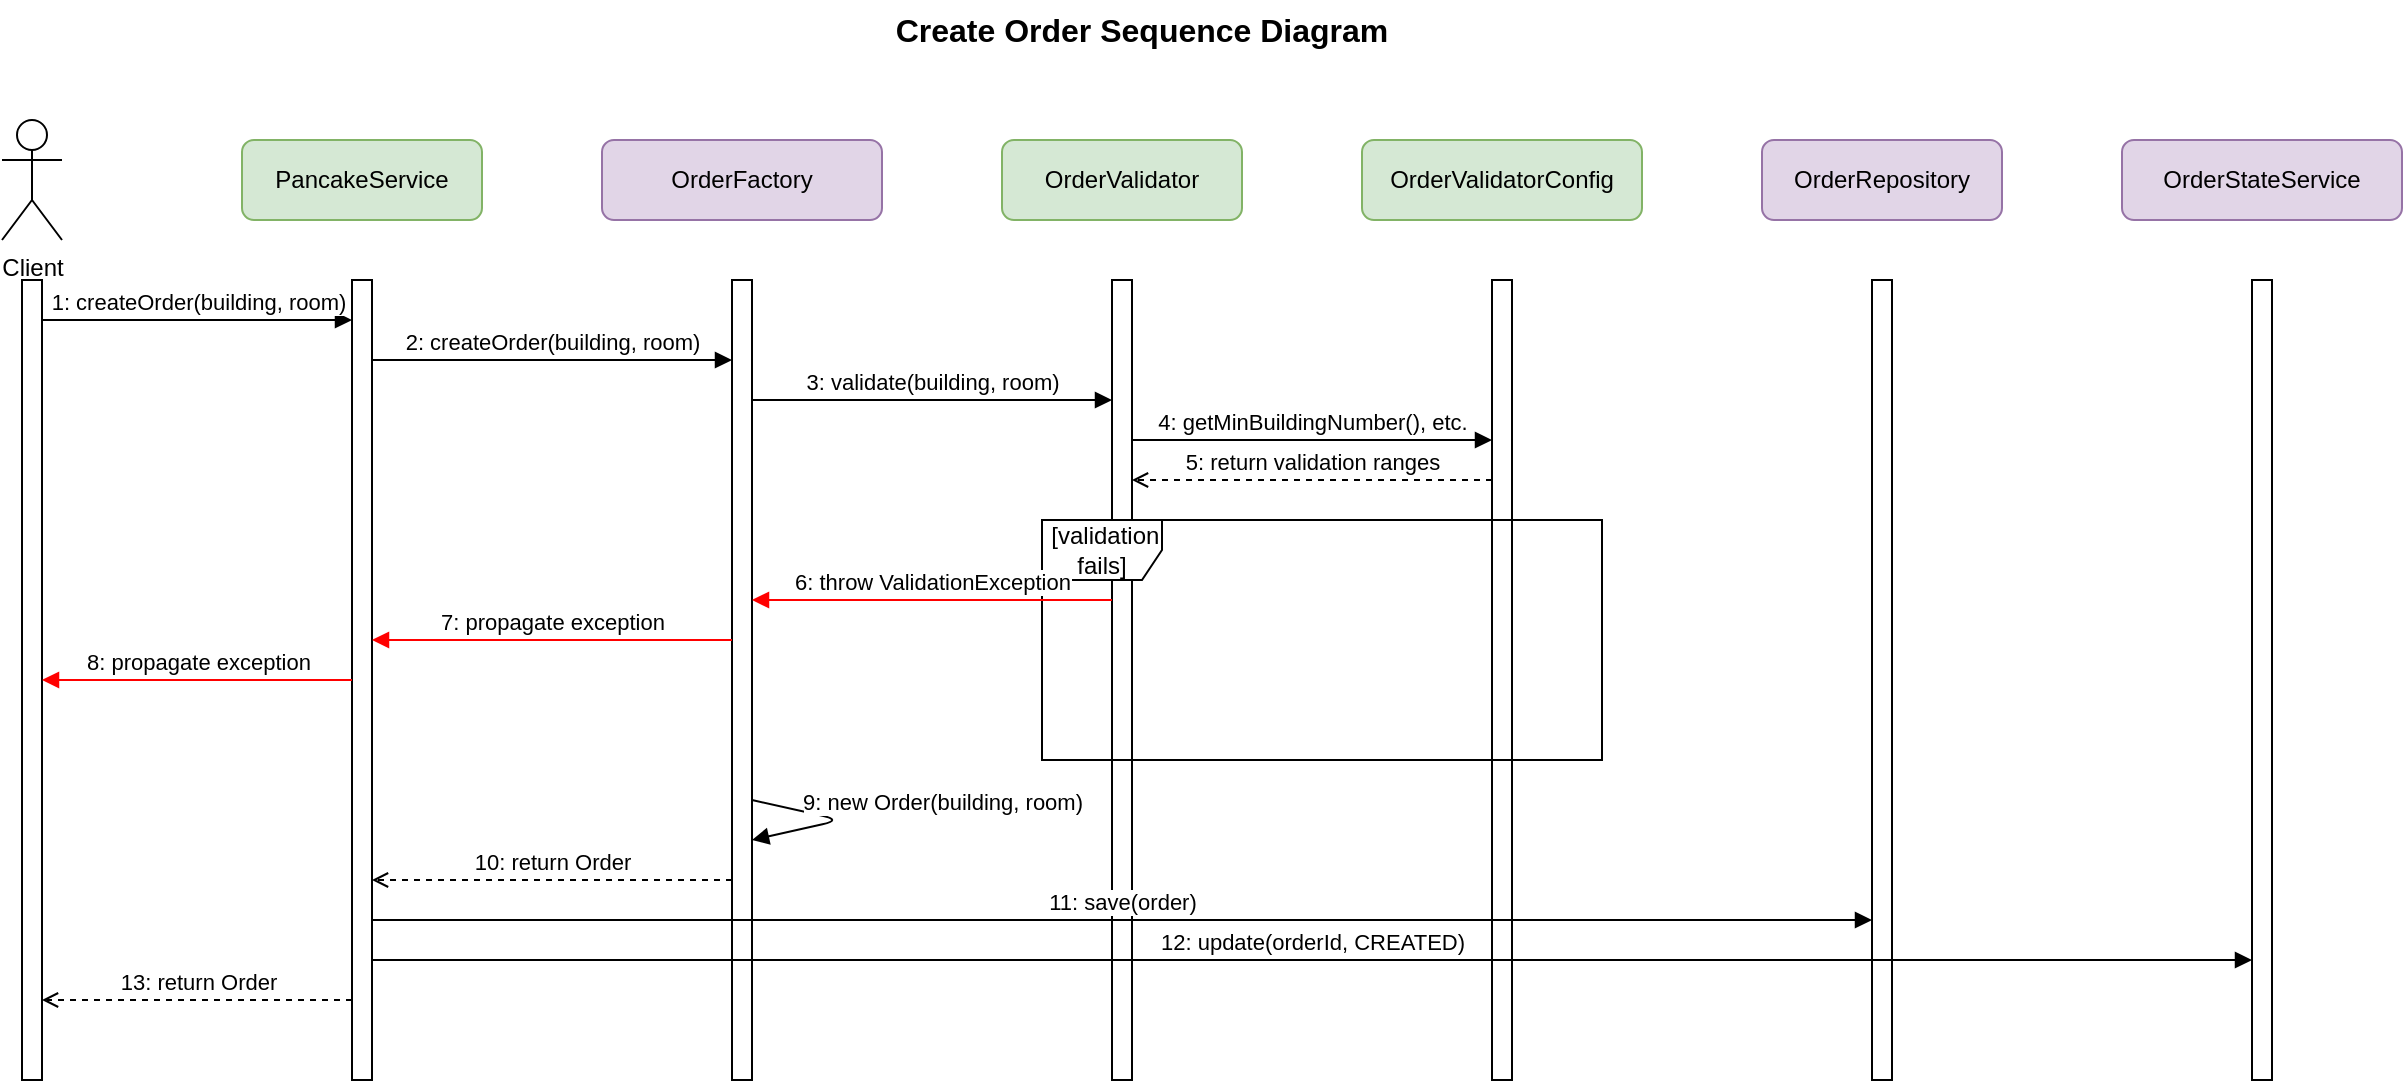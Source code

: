 <mxfile version="27.0.5" pages="5">
  <diagram name="create_order" id="W1Q4y8XJd1QiNLmvt7eU">
    <mxGraphModel dx="1245" dy="965" grid="1" gridSize="10" guides="1" tooltips="1" connect="1" arrows="1" fold="1" page="1" pageScale="1" pageWidth="850" pageHeight="1100" math="0" shadow="0">
      <root>
        <mxCell id="0" />
        <mxCell id="1" parent="0" />
        <mxCell id="0t_OwUgH3DUPoWp8YFiv-1" value="Create Order Sequence Diagram" style="text;html=1;strokeColor=none;fillColor=none;align=center;verticalAlign=middle;whiteSpace=wrap;rounded=0;fontSize=16;fontStyle=1;" vertex="1" parent="1">
          <mxGeometry x="540" y="110" width="300" height="30" as="geometry" />
        </mxCell>
        <mxCell id="0t_OwUgH3DUPoWp8YFiv-2" value="Client" style="shape=umlActor;verticalLabelPosition=bottom;verticalAlign=top;html=1;outlineConnect=0;" vertex="1" parent="1">
          <mxGeometry x="120" y="170" width="30" height="60" as="geometry" />
        </mxCell>
        <mxCell id="0t_OwUgH3DUPoWp8YFiv-3" value="PancakeService" style="rounded=1;whiteSpace=wrap;html=1;fillColor=#d5e8d4;strokeColor=#82b366;" vertex="1" parent="1">
          <mxGeometry x="240" y="180" width="120" height="40" as="geometry" />
        </mxCell>
        <mxCell id="0t_OwUgH3DUPoWp8YFiv-4" value="OrderFactory" style="rounded=1;whiteSpace=wrap;html=1;fillColor=#e1d5e7;strokeColor=#9673a6;" vertex="1" parent="1">
          <mxGeometry x="420" y="180" width="140" height="40" as="geometry" />
        </mxCell>
        <mxCell id="0t_OwUgH3DUPoWp8YFiv-5" value="OrderValidator" style="rounded=1;whiteSpace=wrap;html=1;fillColor=#d5e8d4;strokeColor=#82b366;" vertex="1" parent="1">
          <mxGeometry x="620" y="180" width="120" height="40" as="geometry" />
        </mxCell>
        <mxCell id="0t_OwUgH3DUPoWp8YFiv-6" value="OrderValidatorConfig" style="rounded=1;whiteSpace=wrap;html=1;fillColor=#d5e8d4;strokeColor=#82b366;" vertex="1" parent="1">
          <mxGeometry x="800" y="180" width="140" height="40" as="geometry" />
        </mxCell>
        <mxCell id="0t_OwUgH3DUPoWp8YFiv-7" value="OrderRepository" style="rounded=1;whiteSpace=wrap;html=1;fillColor=#e1d5e7;strokeColor=#9673a6;" vertex="1" parent="1">
          <mxGeometry x="1000" y="180" width="120" height="40" as="geometry" />
        </mxCell>
        <mxCell id="0t_OwUgH3DUPoWp8YFiv-8" value="OrderStateService" style="rounded=1;whiteSpace=wrap;html=1;fillColor=#e1d5e7;strokeColor=#9673a6;" vertex="1" parent="1">
          <mxGeometry x="1180" y="180" width="140" height="40" as="geometry" />
        </mxCell>
        <mxCell id="0t_OwUgH3DUPoWp8YFiv-9" value="" style="html=1;points=[];perimeter=orthogonalPerimeter;outlineConnect=0;targetShapes=umlLifeline;portConstraint=eastwest;" vertex="1" parent="1">
          <mxGeometry x="130" y="250" width="10" height="400" as="geometry" />
        </mxCell>
        <mxCell id="0t_OwUgH3DUPoWp8YFiv-10" value="" style="html=1;points=[];perimeter=orthogonalPerimeter;outlineConnect=0;targetShapes=umlLifeline;portConstraint=eastwest;" vertex="1" parent="1">
          <mxGeometry x="295" y="250" width="10" height="400" as="geometry" />
        </mxCell>
        <mxCell id="0t_OwUgH3DUPoWp8YFiv-11" value="" style="html=1;points=[];perimeter=orthogonalPerimeter;outlineConnect=0;targetShapes=umlLifeline;portConstraint=eastwest;" vertex="1" parent="1">
          <mxGeometry x="485" y="250" width="10" height="400" as="geometry" />
        </mxCell>
        <mxCell id="0t_OwUgH3DUPoWp8YFiv-12" value="" style="html=1;points=[];perimeter=orthogonalPerimeter;outlineConnect=0;targetShapes=umlLifeline;portConstraint=eastwest;" vertex="1" parent="1">
          <mxGeometry x="675" y="250" width="10" height="400" as="geometry" />
        </mxCell>
        <mxCell id="0t_OwUgH3DUPoWp8YFiv-13" value="" style="html=1;points=[];perimeter=orthogonalPerimeter;outlineConnect=0;targetShapes=umlLifeline;portConstraint=eastwest;" vertex="1" parent="1">
          <mxGeometry x="865" y="250" width="10" height="400" as="geometry" />
        </mxCell>
        <mxCell id="0t_OwUgH3DUPoWp8YFiv-14" value="" style="html=1;points=[];perimeter=orthogonalPerimeter;outlineConnect=0;targetShapes=umlLifeline;portConstraint=eastwest;" vertex="1" parent="1">
          <mxGeometry x="1055" y="250" width="10" height="400" as="geometry" />
        </mxCell>
        <mxCell id="0t_OwUgH3DUPoWp8YFiv-15" value="" style="html=1;points=[];perimeter=orthogonalPerimeter;outlineConnect=0;targetShapes=umlLifeline;portConstraint=eastwest;" vertex="1" parent="1">
          <mxGeometry x="1245" y="250" width="10" height="400" as="geometry" />
        </mxCell>
        <mxCell id="0t_OwUgH3DUPoWp8YFiv-16" value="1: createOrder(building, room)" style="html=1;verticalAlign=bottom;endArrow=block;curved=0;rounded=0;" edge="1" parent="1">
          <mxGeometry relative="1" as="geometry">
            <mxPoint x="140" y="270" as="sourcePoint" />
            <mxPoint x="295" y="270" as="targetPoint" />
          </mxGeometry>
        </mxCell>
        <mxCell id="0t_OwUgH3DUPoWp8YFiv-17" value="2: createOrder(building, room)" style="html=1;verticalAlign=bottom;endArrow=block;curved=0;rounded=0;" edge="1" parent="1">
          <mxGeometry relative="1" as="geometry">
            <mxPoint x="305" y="290" as="sourcePoint" />
            <mxPoint x="485" y="290" as="targetPoint" />
          </mxGeometry>
        </mxCell>
        <mxCell id="0t_OwUgH3DUPoWp8YFiv-18" value="3: validate(building, room)" style="html=1;verticalAlign=bottom;endArrow=block;curved=0;rounded=0;" edge="1" parent="1">
          <mxGeometry relative="1" as="geometry">
            <mxPoint x="495" y="310" as="sourcePoint" />
            <mxPoint x="675" y="310" as="targetPoint" />
          </mxGeometry>
        </mxCell>
        <mxCell id="0t_OwUgH3DUPoWp8YFiv-19" value="4: getMinBuildingNumber(), etc." style="html=1;verticalAlign=bottom;endArrow=block;curved=0;rounded=0;" edge="1" parent="1">
          <mxGeometry relative="1" as="geometry">
            <mxPoint x="685" y="330" as="sourcePoint" />
            <mxPoint x="865" y="330" as="targetPoint" />
          </mxGeometry>
        </mxCell>
        <mxCell id="0t_OwUgH3DUPoWp8YFiv-20" value="5: return validation ranges" style="html=1;verticalAlign=bottom;endArrow=open;dashed=1;endFill=0;curved=0;rounded=0;" edge="1" parent="1">
          <mxGeometry relative="1" as="geometry">
            <mxPoint x="865" y="350" as="sourcePoint" />
            <mxPoint x="685" y="350" as="targetPoint" />
          </mxGeometry>
        </mxCell>
        <mxCell id="0t_OwUgH3DUPoWp8YFiv-21" value="&amp;nbsp;[validation fails]" style="shape=umlFrame;whiteSpace=wrap;html=1;pointerEvents=0;" vertex="1" parent="1">
          <mxGeometry x="640" y="370" width="280" height="120" as="geometry" />
        </mxCell>
        <mxCell id="0t_OwUgH3DUPoWp8YFiv-22" value="6: throw ValidationException" style="html=1;verticalAlign=bottom;endArrow=block;curved=0;rounded=0;strokeColor=#ff0000;" edge="1" parent="1">
          <mxGeometry relative="1" as="geometry">
            <mxPoint x="675" y="410" as="sourcePoint" />
            <mxPoint x="495" y="410" as="targetPoint" />
          </mxGeometry>
        </mxCell>
        <mxCell id="0t_OwUgH3DUPoWp8YFiv-23" value="7: propagate exception" style="html=1;verticalAlign=bottom;endArrow=block;curved=0;rounded=0;strokeColor=#ff0000;" edge="1" parent="1">
          <mxGeometry relative="1" as="geometry">
            <mxPoint x="485" y="430" as="sourcePoint" />
            <mxPoint x="305" y="430" as="targetPoint" />
          </mxGeometry>
        </mxCell>
        <mxCell id="0t_OwUgH3DUPoWp8YFiv-24" value="8: propagate exception" style="html=1;verticalAlign=bottom;endArrow=block;curved=0;rounded=0;strokeColor=#ff0000;" edge="1" parent="1">
          <mxGeometry relative="1" as="geometry">
            <mxPoint x="295" y="450" as="sourcePoint" />
            <mxPoint x="140" y="450" as="targetPoint" />
          </mxGeometry>
        </mxCell>
        <mxCell id="0t_OwUgH3DUPoWp8YFiv-25" value="9: new Order(building, room)" style="html=1;verticalAlign=bottom;endArrow=block;curved=0;rounded=1;" edge="1" parent="1">
          <mxGeometry y="50" relative="1" as="geometry">
            <mxPoint x="495" y="510" as="sourcePoint" />
            <mxPoint x="495" y="530" as="targetPoint" />
            <Array as="points">
              <mxPoint x="540" y="520" />
            </Array>
            <mxPoint x="39" y="-49" as="offset" />
          </mxGeometry>
        </mxCell>
        <mxCell id="0t_OwUgH3DUPoWp8YFiv-26" value="10: return Order" style="html=1;verticalAlign=bottom;endArrow=open;dashed=1;endFill=0;curved=0;rounded=0;" edge="1" parent="1">
          <mxGeometry relative="1" as="geometry">
            <mxPoint x="485" y="550" as="sourcePoint" />
            <mxPoint x="305" y="550" as="targetPoint" />
          </mxGeometry>
        </mxCell>
        <mxCell id="0t_OwUgH3DUPoWp8YFiv-27" value="11: save(order)" style="html=1;verticalAlign=bottom;endArrow=block;curved=0;rounded=0;" edge="1" parent="1">
          <mxGeometry relative="1" as="geometry">
            <mxPoint x="305" y="570" as="sourcePoint" />
            <mxPoint x="1055" y="570" as="targetPoint" />
          </mxGeometry>
        </mxCell>
        <mxCell id="0t_OwUgH3DUPoWp8YFiv-28" value="12: update(orderId, CREATED)" style="html=1;verticalAlign=bottom;endArrow=block;curved=0;rounded=0;" edge="1" parent="1">
          <mxGeometry relative="1" as="geometry">
            <mxPoint x="305" y="590" as="sourcePoint" />
            <mxPoint x="1245" y="590" as="targetPoint" />
          </mxGeometry>
        </mxCell>
        <mxCell id="0t_OwUgH3DUPoWp8YFiv-29" value="13: return Order" style="html=1;verticalAlign=bottom;endArrow=open;dashed=1;endFill=0;curved=0;rounded=0;" edge="1" parent="1">
          <mxGeometry relative="1" as="geometry">
            <mxPoint x="295" y="610" as="sourcePoint" />
            <mxPoint x="140" y="610" as="targetPoint" />
          </mxGeometry>
        </mxCell>
      </root>
    </mxGraphModel>
  </diagram>
  <diagram id="Ghtet4dUWatV7q7vfm-m" name="add_pancake">
    <mxGraphModel dx="1183" dy="917" grid="1" gridSize="10" guides="1" tooltips="1" connect="1" arrows="1" fold="1" page="1" pageScale="1" pageWidth="850" pageHeight="1100" math="0" shadow="0">
      <root>
        <mxCell id="0" />
        <mxCell id="1" parent="0" />
        <mxCell id="GAjc7woLIi46JyafgGZd-1" value="Add Pancake to Order Sequence Diagram" style="text;html=1;strokeColor=none;fillColor=none;align=center;verticalAlign=middle;whiteSpace=wrap;rounded=0;fontSize=16;fontStyle=1;" vertex="1" parent="1">
          <mxGeometry x="500" y="40" width="350" height="30" as="geometry" />
        </mxCell>
        <mxCell id="GAjc7woLIi46JyafgGZd-2" value="Client" style="shape=umlActor;verticalLabelPosition=bottom;verticalAlign=top;html=1;outlineConnect=0;" vertex="1" parent="1">
          <mxGeometry x="50" y="100" width="30" height="60" as="geometry" />
        </mxCell>
        <mxCell id="GAjc7woLIi46JyafgGZd-3" value="PancakeService" style="rounded=1;whiteSpace=wrap;html=1;fillColor=#d5e8d4;strokeColor=#82b366;" vertex="1" parent="1">
          <mxGeometry x="150" y="110" width="120" height="40" as="geometry" />
        </mxCell>
        <mxCell id="GAjc7woLIi46JyafgGZd-4" value="OrderRepository" style="rounded=1;whiteSpace=wrap;html=1;fillColor=#e1d5e7;strokeColor=#9673a6;" vertex="1" parent="1">
          <mxGeometry x="330" y="110" width="120" height="40" as="geometry" />
        </mxCell>
        <mxCell id="GAjc7woLIi46JyafgGZd-5" value="PancakeFactory" style="rounded=1;whiteSpace=wrap;html=1;fillColor=#e1d5e7;strokeColor=#9673a6;" vertex="1" parent="1">
          <mxGeometry x="510" y="110" width="120" height="40" as="geometry" />
        </mxCell>
        <mxCell id="GAjc7woLIi46JyafgGZd-6" value="Pancake" style="rounded=1;whiteSpace=wrap;html=1;fillColor=#d5e8d4;strokeColor=#82b366;" vertex="1" parent="1">
          <mxGeometry x="690" y="110" width="80" height="40" as="geometry" />
        </mxCell>
        <mxCell id="GAjc7woLIi46JyafgGZd-7" value="PancakeRepository" style="rounded=1;whiteSpace=wrap;html=1;fillColor=#e1d5e7;strokeColor=#9673a6;" vertex="1" parent="1">
          <mxGeometry x="830" y="110" width="140" height="40" as="geometry" />
        </mxCell>
        <mxCell id="GAjc7woLIi46JyafgGZd-8" value="OrderLogger" style="rounded=1;whiteSpace=wrap;html=1;fillColor=#e1d5e7;strokeColor=#9673a6;" vertex="1" parent="1">
          <mxGeometry x="1030" y="110" width="120" height="40" as="geometry" />
        </mxCell>
        <mxCell id="GAjc7woLIi46JyafgGZd-9" value="" style="html=1;points=[];perimeter=orthogonalPerimeter;outlineConnect=0;targetShapes=umlLifeline;portConstraint=eastwest;" vertex="1" parent="1">
          <mxGeometry x="60" y="180" width="10" height="500" as="geometry" />
        </mxCell>
        <mxCell id="GAjc7woLIi46JyafgGZd-10" value="" style="html=1;points=[];perimeter=orthogonalPerimeter;outlineConnect=0;targetShapes=umlLifeline;portConstraint=eastwest;" vertex="1" parent="1">
          <mxGeometry x="205" y="180" width="10" height="500" as="geometry" />
        </mxCell>
        <mxCell id="GAjc7woLIi46JyafgGZd-11" value="" style="html=1;points=[];perimeter=orthogonalPerimeter;outlineConnect=0;targetShapes=umlLifeline;portConstraint=eastwest;" vertex="1" parent="1">
          <mxGeometry x="385" y="180" width="10" height="500" as="geometry" />
        </mxCell>
        <mxCell id="GAjc7woLIi46JyafgGZd-12" value="" style="html=1;points=[];perimeter=orthogonalPerimeter;outlineConnect=0;targetShapes=umlLifeline;portConstraint=eastwest;" vertex="1" parent="1">
          <mxGeometry x="565" y="180" width="10" height="500" as="geometry" />
        </mxCell>
        <mxCell id="GAjc7woLIi46JyafgGZd-13" value="" style="html=1;points=[];perimeter=orthogonalPerimeter;outlineConnect=0;targetShapes=umlLifeline;portConstraint=eastwest;" vertex="1" parent="1">
          <mxGeometry x="725" y="180" width="10" height="500" as="geometry" />
        </mxCell>
        <mxCell id="GAjc7woLIi46JyafgGZd-14" value="" style="html=1;points=[];perimeter=orthogonalPerimeter;outlineConnect=0;targetShapes=umlLifeline;portConstraint=eastwest;" vertex="1" parent="1">
          <mxGeometry x="895" y="180" width="10" height="500" as="geometry" />
        </mxCell>
        <mxCell id="GAjc7woLIi46JyafgGZd-15" value="" style="html=1;points=[];perimeter=orthogonalPerimeter;outlineConnect=0;targetShapes=umlLifeline;portConstraint=eastwest;" vertex="1" parent="1">
          <mxGeometry x="1085" y="180" width="10" height="500" as="geometry" />
        </mxCell>
        <mxCell id="GAjc7woLIi46JyafgGZd-16" value="1: addPancake(orderId, pancakeRecipe, count)" style="html=1;verticalAlign=bottom;endArrow=block;curved=0;rounded=0;" edge="1" parent="1">
          <mxGeometry relative="1" as="geometry">
            <mxPoint x="70" y="200" as="sourcePoint" />
            <mxPoint x="205" y="200" as="targetPoint" />
          </mxGeometry>
        </mxCell>
        <mxCell id="GAjc7woLIi46JyafgGZd-17" value="2: getOrderLock(orderId)" style="html=1;verticalAlign=bottom;endArrow=block;curved=0;rounded=1;" edge="1" parent="1">
          <mxGeometry relative="1" as="geometry">
            <mxPoint x="215" y="220" as="sourcePoint" />
            <mxPoint x="215" y="240" as="targetPoint" />
            <Array as="points">
              <mxPoint x="260" y="230" />
            </Array>
          </mxGeometry>
        </mxCell>
        <mxCell id="GAjc7woLIi46JyafgGZd-18" value="3: lock.lock()" style="html=1;verticalAlign=bottom;endArrow=block;curved=0;rounded=1;" edge="1" parent="1">
          <mxGeometry relative="1" as="geometry">
            <mxPoint x="215" y="260" as="sourcePoint" />
            <mxPoint x="215" y="280" as="targetPoint" />
            <Array as="points">
              <mxPoint x="260" y="270" />
            </Array>
          </mxGeometry>
        </mxCell>
        <mxCell id="GAjc7woLIi46JyafgGZd-19" value="loop [for each count]" style="shape=umlFrame;whiteSpace=wrap;html=1;pointerEvents=0;" vertex="1" parent="1">
          <mxGeometry x="180" y="300" width="980" height="320" as="geometry" />
        </mxCell>
        <mxCell id="GAjc7woLIi46JyafgGZd-20" value="4: findById(orderId)" style="html=1;verticalAlign=bottom;endArrow=block;curved=0;rounded=0;" edge="1" parent="1">
          <mxGeometry relative="1" as="geometry">
            <mxPoint x="215" y="340" as="sourcePoint" />
            <mxPoint x="385" y="340" as="targetPoint" />
          </mxGeometry>
        </mxCell>
        <mxCell id="GAjc7woLIi46JyafgGZd-21" value="5: return Optional[Order]" style="html=1;verticalAlign=bottom;endArrow=open;dashed=1;endFill=0;curved=0;rounded=0;" edge="1" parent="1">
          <mxGeometry relative="1" as="geometry">
            <mxPoint x="385" y="360" as="sourcePoint" />
            <mxPoint x="215" y="360" as="targetPoint" />
          </mxGeometry>
        </mxCell>
        <mxCell id="GAjc7woLIi46JyafgGZd-22" value="[order not found]" style="shape=umlFrame;whiteSpace=wrap;html=1;pointerEvents=0;" vertex="1" parent="1">
          <mxGeometry x="200" y="380" width="400" height="80" as="geometry" />
        </mxCell>
        <mxCell id="GAjc7woLIi46JyafgGZd-23" value="6: throw OrderNotFoundException" style="html=1;verticalAlign=bottom;endArrow=block;curved=0;rounded=0;strokeColor=#ff0000;" edge="1" parent="1">
          <mxGeometry relative="1" as="geometry">
            <mxPoint x="215" y="420" as="sourcePoint" />
            <mxPoint x="70" y="420" as="targetPoint" />
          </mxGeometry>
        </mxCell>
        <mxCell id="GAjc7woLIi46JyafgGZd-24" value="7: createRecipe(ingredients)" style="html=1;verticalAlign=bottom;endArrow=block;curved=0;rounded=0;" edge="1" parent="1">
          <mxGeometry relative="1" as="geometry">
            <mxPoint x="215" y="480" as="sourcePoint" />
            <mxPoint x="565" y="480" as="targetPoint" />
          </mxGeometry>
        </mxCell>
        <mxCell id="GAjc7woLIi46JyafgGZd-25" value="8: new Pancake.Builder().withIngredients().build()" style="html=1;verticalAlign=bottom;endArrow=block;curved=0;rounded=0;" edge="1" parent="1">
          <mxGeometry relative="1" as="geometry">
            <mxPoint x="575" y="500" as="sourcePoint" />
            <mxPoint x="725" y="500" as="targetPoint" />
          </mxGeometry>
        </mxCell>
        <mxCell id="GAjc7woLIi46JyafgGZd-26" value="9: return Pancake" style="html=1;verticalAlign=bottom;endArrow=open;dashed=1;endFill=0;curved=0;rounded=0;" edge="1" parent="1">
          <mxGeometry relative="1" as="geometry">
            <mxPoint x="725" y="520" as="sourcePoint" />
            <mxPoint x="575" y="520" as="targetPoint" />
          </mxGeometry>
        </mxCell>
        <mxCell id="GAjc7woLIi46JyafgGZd-27" value="10: return PancakeRecipe" style="html=1;verticalAlign=bottom;endArrow=open;dashed=1;endFill=0;curved=0;rounded=0;" edge="1" parent="1">
          <mxGeometry relative="1" as="geometry">
            <mxPoint x="565" y="540" as="sourcePoint" />
            <mxPoint x="215" y="540" as="targetPoint" />
          </mxGeometry>
        </mxCell>
        <mxCell id="GAjc7woLIi46JyafgGZd-28" value="11: addPancake(orderId, pancakeRecipe)" style="html=1;verticalAlign=bottom;endArrow=block;curved=0;rounded=0;" edge="1" parent="1">
          <mxGeometry relative="1" as="geometry">
            <mxPoint x="215" y="560" as="sourcePoint" />
            <mxPoint x="895" y="560" as="targetPoint" />
          </mxGeometry>
        </mxCell>
        <mxCell id="GAjc7woLIi46JyafgGZd-29" value="12: return pancakeCount" style="html=1;verticalAlign=bottom;endArrow=open;dashed=1;endFill=0;curved=0;rounded=0;" edge="1" parent="1">
          <mxGeometry relative="1" as="geometry">
            <mxPoint x="895" y="580" as="sourcePoint" />
            <mxPoint x="215" y="580" as="targetPoint" />
          </mxGeometry>
        </mxCell>
        <mxCell id="GAjc7woLIi46JyafgGZd-30" value="13: logAddPancake(order, description, pancakeCount)" style="html=1;verticalAlign=bottom;endArrow=block;curved=0;rounded=0;" edge="1" parent="1">
          <mxGeometry relative="1" as="geometry">
            <mxPoint x="215" y="600" as="sourcePoint" />
            <mxPoint x="1085" y="600" as="targetPoint" />
          </mxGeometry>
        </mxCell>
        <mxCell id="GAjc7woLIi46JyafgGZd-31" value="14: lock.unlock()" style="html=1;verticalAlign=bottom;endArrow=block;curved=0;rounded=1;" edge="1" parent="1">
          <mxGeometry relative="1" as="geometry">
            <mxPoint x="215" y="640" as="sourcePoint" />
            <mxPoint x="215" y="660" as="targetPoint" />
            <Array as="points">
              <mxPoint x="260" y="650" />
            </Array>
          </mxGeometry>
        </mxCell>
      </root>
    </mxGraphModel>
  </diagram>
  <diagram id="djw72c1OOV429xzi0eU4" name="complete_deliver">
    <mxGraphModel dx="1183" dy="917" grid="1" gridSize="10" guides="1" tooltips="1" connect="1" arrows="1" fold="1" page="1" pageScale="1" pageWidth="850" pageHeight="1100" math="0" shadow="0">
      <root>
        <mxCell id="0" />
        <mxCell id="1" parent="0" />
        <mxCell id="KuCtLQeHCjxOza_GCnaF-1" value="Complete and Deliver Order Sequence Diagram" style="text;html=1;strokeColor=none;fillColor=none;align=center;verticalAlign=middle;whiteSpace=wrap;rounded=0;fontSize=16;fontStyle=1;" vertex="1" parent="1">
          <mxGeometry x="450" y="40" width="400" height="30" as="geometry" />
        </mxCell>
        <mxCell id="KuCtLQeHCjxOza_GCnaF-2" value="Client" style="shape=umlActor;verticalLabelPosition=bottom;verticalAlign=top;html=1;outlineConnect=0;" vertex="1" parent="1">
          <mxGeometry x="50" y="100" width="30" height="60" as="geometry" />
        </mxCell>
        <mxCell id="KuCtLQeHCjxOza_GCnaF-3" value="PancakeService" style="rounded=1;whiteSpace=wrap;html=1;fillColor=#d5e8d4;strokeColor=#82b366;" vertex="1" parent="1">
          <mxGeometry x="150" y="110" width="120" height="40" as="geometry" />
        </mxCell>
        <mxCell id="KuCtLQeHCjxOza_GCnaF-4" value="OrderStateService" style="rounded=1;whiteSpace=wrap;html=1;fillColor=#e1d5e7;strokeColor=#9673a6;" vertex="1" parent="1">
          <mxGeometry x="330" y="110" width="140" height="40" as="geometry" />
        </mxCell>
        <mxCell id="KuCtLQeHCjxOza_GCnaF-5" value="OrderRepository" style="rounded=1;whiteSpace=wrap;html=1;fillColor=#e1d5e7;strokeColor=#9673a6;" vertex="1" parent="1">
          <mxGeometry x="530" y="110" width="120" height="40" as="geometry" />
        </mxCell>
        <mxCell id="KuCtLQeHCjxOza_GCnaF-6" value="PancakeRepository" style="rounded=1;whiteSpace=wrap;html=1;fillColor=#e1d5e7;strokeColor=#9673a6;" vertex="1" parent="1">
          <mxGeometry x="710" y="110" width="140" height="40" as="geometry" />
        </mxCell>
        <mxCell id="KuCtLQeHCjxOza_GCnaF-7" value="OrderLogger" style="rounded=1;whiteSpace=wrap;html=1;fillColor=#e1d5e7;strokeColor=#9673a6;" vertex="1" parent="1">
          <mxGeometry x="910" y="110" width="120" height="40" as="geometry" />
        </mxCell>
        <mxCell id="KuCtLQeHCjxOza_GCnaF-8" value="" style="html=1;points=[];perimeter=orthogonalPerimeter;outlineConnect=0;targetShapes=umlLifeline;portConstraint=eastwest;" vertex="1" parent="1">
          <mxGeometry x="60" y="180" width="10" height="700" as="geometry" />
        </mxCell>
        <mxCell id="KuCtLQeHCjxOza_GCnaF-9" value="" style="html=1;points=[];perimeter=orthogonalPerimeter;outlineConnect=0;targetShapes=umlLifeline;portConstraint=eastwest;" vertex="1" parent="1">
          <mxGeometry x="205" y="180" width="10" height="700" as="geometry" />
        </mxCell>
        <mxCell id="KuCtLQeHCjxOza_GCnaF-10" value="" style="html=1;points=[];perimeter=orthogonalPerimeter;outlineConnect=0;targetShapes=umlLifeline;portConstraint=eastwest;" vertex="1" parent="1">
          <mxGeometry x="395" y="180" width="10" height="700" as="geometry" />
        </mxCell>
        <mxCell id="KuCtLQeHCjxOza_GCnaF-11" value="" style="html=1;points=[];perimeter=orthogonalPerimeter;outlineConnect=0;targetShapes=umlLifeline;portConstraint=eastwest;" vertex="1" parent="1">
          <mxGeometry x="585" y="180" width="10" height="700" as="geometry" />
        </mxCell>
        <mxCell id="KuCtLQeHCjxOza_GCnaF-12" value="" style="html=1;points=[];perimeter=orthogonalPerimeter;outlineConnect=0;targetShapes=umlLifeline;portConstraint=eastwest;" vertex="1" parent="1">
          <mxGeometry x="775" y="180" width="10" height="700" as="geometry" />
        </mxCell>
        <mxCell id="KuCtLQeHCjxOza_GCnaF-13" value="" style="html=1;points=[];perimeter=orthogonalPerimeter;outlineConnect=0;targetShapes=umlLifeline;portConstraint=eastwest;" vertex="1" parent="1">
          <mxGeometry x="965" y="180" width="10" height="700" as="geometry" />
        </mxCell>
        <mxCell id="KuCtLQeHCjxOza_GCnaF-14" value="1: completeOrder(orderId)" style="html=1;verticalAlign=bottom;endArrow=block;curved=0;rounded=0;" edge="1" parent="1">
          <mxGeometry relative="1" as="geometry">
            <mxPoint x="70" y="200" as="sourcePoint" />
            <mxPoint x="205" y="200" as="targetPoint" />
          </mxGeometry>
        </mxCell>
        <mxCell id="KuCtLQeHCjxOza_GCnaF-15" value="2: update(orderId, COMPLETED)" style="html=1;verticalAlign=bottom;endArrow=block;curved=0;rounded=0;" edge="1" parent="1">
          <mxGeometry relative="1" as="geometry">
            <mxPoint x="215" y="220" as="sourcePoint" />
            <mxPoint x="395" y="220" as="targetPoint" />
          </mxGeometry>
        </mxCell>
        <mxCell id="KuCtLQeHCjxOza_GCnaF-16" value="3: prepareOrder(orderId)" style="html=1;verticalAlign=bottom;endArrow=block;curved=0;rounded=0;" edge="1" parent="1">
          <mxGeometry relative="1" as="geometry">
            <mxPoint x="70" y="260" as="sourcePoint" />
            <mxPoint x="205" y="260" as="targetPoint" />
          </mxGeometry>
        </mxCell>
        <mxCell id="KuCtLQeHCjxOza_GCnaF-17" value="4: update(orderId, PREPARED)" style="html=1;verticalAlign=bottom;endArrow=block;curved=0;rounded=0;" edge="1" parent="1">
          <mxGeometry relative="1" as="geometry">
            <mxPoint x="215" y="280" as="sourcePoint" />
            <mxPoint x="395" y="280" as="targetPoint" />
          </mxGeometry>
        </mxCell>
        <mxCell id="KuCtLQeHCjxOza_GCnaF-18" value="Deliver Order Process" style="shape=note;whiteSpace=wrap;html=1;backgroundOutline=1;darkOpacity=0.05;fillColor=#dae8fc;strokeColor=#6c8ebf;" vertex="1" parent="1">
          <mxGeometry x="70" y="320" width="120" height="40" as="geometry" />
        </mxCell>
        <mxCell id="KuCtLQeHCjxOza_GCnaF-19" value="5: deliverOrder(orderId)" style="html=1;verticalAlign=bottom;endArrow=block;curved=0;rounded=0;" edge="1" parent="1">
          <mxGeometry relative="1" as="geometry">
            <mxPoint x="70" y="380" as="sourcePoint" />
            <mxPoint x="205" y="380" as="targetPoint" />
          </mxGeometry>
        </mxCell>
        <mxCell id="KuCtLQeHCjxOza_GCnaF-20" value="6: getOrderLock(orderId)" style="html=1;verticalAlign=bottom;endArrow=block;curved=0;rounded=1;" edge="1" parent="1">
          <mxGeometry relative="1" as="geometry">
            <mxPoint x="215" y="400" as="sourcePoint" />
            <mxPoint x="215" y="420" as="targetPoint" />
            <Array as="points">
              <mxPoint x="260" y="410" />
            </Array>
          </mxGeometry>
        </mxCell>
        <mxCell id="KuCtLQeHCjxOza_GCnaF-21" value="7: lock.lock()" style="html=1;verticalAlign=bottom;endArrow=block;curved=0;rounded=1;" edge="1" parent="1">
          <mxGeometry relative="1" as="geometry">
            <mxPoint x="215" y="440" as="sourcePoint" />
            <mxPoint x="215" y="460" as="targetPoint" />
            <Array as="points">
              <mxPoint x="260" y="450" />
            </Array>
          </mxGeometry>
        </mxCell>
        <mxCell id="KuCtLQeHCjxOza_GCnaF-22" value="8: get(orderId)" style="html=1;verticalAlign=bottom;endArrow=block;curved=0;rounded=0;" edge="1" parent="1">
          <mxGeometry relative="1" as="geometry">
            <mxPoint x="215" y="480" as="sourcePoint" />
            <mxPoint x="395" y="480" as="targetPoint" />
          </mxGeometry>
        </mxCell>
        <mxCell id="KuCtLQeHCjxOza_GCnaF-23" value="9: return OrderState" style="html=1;verticalAlign=bottom;endArrow=open;dashed=1;endFill=0;curved=0;rounded=0;" edge="1" parent="1">
          <mxGeometry relative="1" as="geometry">
            <mxPoint x="395" y="500" as="sourcePoint" />
            <mxPoint x="215" y="500" as="targetPoint" />
          </mxGeometry>
        </mxCell>
        <mxCell id="KuCtLQeHCjxOza_GCnaF-24" value="alt [state != PREPARED]" style="shape=umlFrame;whiteSpace=wrap;html=1;pointerEvents=0;" vertex="1" parent="1">
          <mxGeometry x="190" y="520" width="400" height="80" as="geometry" />
        </mxCell>
        <mxCell id="KuCtLQeHCjxOza_GCnaF-25" value="10: return null" style="html=1;verticalAlign=bottom;endArrow=open;dashed=1;endFill=0;curved=0;rounded=0;strokeColor=#ff0000;" edge="1" parent="1">
          <mxGeometry relative="1" as="geometry">
            <mxPoint x="205" y="560" as="sourcePoint" />
            <mxPoint x="70" y="560" as="targetPoint" />
          </mxGeometry>
        </mxCell>
        <mxCell id="KuCtLQeHCjxOza_GCnaF-26" value="11: findById(orderId)" style="html=1;verticalAlign=bottom;endArrow=block;curved=0;rounded=0;" edge="1" parent="1">
          <mxGeometry relative="1" as="geometry">
            <mxPoint x="215" y="620" as="sourcePoint" />
            <mxPoint x="585" y="620" as="targetPoint" />
          </mxGeometry>
        </mxCell>
        <mxCell id="KuCtLQeHCjxOza_GCnaF-27" value="12: return Order" style="html=1;verticalAlign=bottom;endArrow=open;dashed=1;endFill=0;curved=0;rounded=0;" edge="1" parent="1">
          <mxGeometry relative="1" as="geometry">
            <mxPoint x="585" y="640" as="sourcePoint" />
            <mxPoint x="215" y="640" as="targetPoint" />
          </mxGeometry>
        </mxCell>
        <mxCell id="KuCtLQeHCjxOza_GCnaF-28" value="13: viewOrder(orderId)" style="html=1;verticalAlign=bottom;endArrow=block;curved=0;rounded=0;" edge="1" parent="1">
          <mxGeometry relative="1" as="geometry">
            <mxPoint x="215" y="660" as="sourcePoint" />
            <mxPoint x="775" y="660" as="targetPoint" />
          </mxGeometry>
        </mxCell>
        <mxCell id="KuCtLQeHCjxOza_GCnaF-29" value="14: return List[String] pancakes" style="html=1;verticalAlign=bottom;endArrow=open;dashed=1;endFill=0;curved=0;rounded=0;" edge="1" parent="1">
          <mxGeometry relative="1" as="geometry">
            <mxPoint x="775" y="680" as="sourcePoint" />
            <mxPoint x="215" y="680" as="targetPoint" />
          </mxGeometry>
        </mxCell>
        <mxCell id="KuCtLQeHCjxOza_GCnaF-30" value="15: getPancakesCount(orderId)" style="html=1;verticalAlign=bottom;endArrow=block;curved=0;rounded=0;" edge="1" parent="1">
          <mxGeometry relative="1" as="geometry">
            <mxPoint x="215" y="700" as="sourcePoint" />
            <mxPoint x="775" y="700" as="targetPoint" />
          </mxGeometry>
        </mxCell>
        <mxCell id="KuCtLQeHCjxOza_GCnaF-31" value="16: return count" style="html=1;verticalAlign=bottom;endArrow=open;dashed=1;endFill=0;curved=0;rounded=0;" edge="1" parent="1">
          <mxGeometry relative="1" as="geometry">
            <mxPoint x="775" y="720" as="sourcePoint" />
            <mxPoint x="215" y="720" as="targetPoint" />
          </mxGeometry>
        </mxCell>
        <mxCell id="KuCtLQeHCjxOza_GCnaF-32" value="17: logDeliverOrder(order, pancakesCount)" style="html=1;verticalAlign=bottom;endArrow=block;curved=0;rounded=0;" edge="1" parent="1">
          <mxGeometry relative="1" as="geometry">
            <mxPoint x="215" y="740" as="sourcePoint" />
            <mxPoint x="965" y="740" as="targetPoint" />
          </mxGeometry>
        </mxCell>
        <mxCell id="KuCtLQeHCjxOza_GCnaF-33" value="18: remove(orderId)" style="html=1;verticalAlign=bottom;endArrow=block;curved=0;rounded=0;" edge="1" parent="1">
          <mxGeometry relative="1" as="geometry">
            <mxPoint x="215" y="760" as="sourcePoint" />
            <mxPoint x="775" y="760" as="targetPoint" />
          </mxGeometry>
        </mxCell>
        <mxCell id="KuCtLQeHCjxOza_GCnaF-34" value="19: deleteById(orderId)" style="html=1;verticalAlign=bottom;endArrow=block;curved=0;rounded=0;" edge="1" parent="1">
          <mxGeometry relative="1" as="geometry">
            <mxPoint x="215" y="780" as="sourcePoint" />
            <mxPoint x="585" y="780" as="targetPoint" />
          </mxGeometry>
        </mxCell>
        <mxCell id="KuCtLQeHCjxOza_GCnaF-35" value="20: remove(orderId)" style="html=1;verticalAlign=bottom;endArrow=block;curved=0;rounded=0;" edge="1" parent="1">
          <mxGeometry relative="1" as="geometry">
            <mxPoint x="215" y="800" as="sourcePoint" />
            <mxPoint x="395" y="800" as="targetPoint" />
          </mxGeometry>
        </mxCell>
        <mxCell id="KuCtLQeHCjxOza_GCnaF-36" value="21: lock.unlock()" style="html=1;verticalAlign=bottom;endArrow=block;curved=0;rounded=1;" edge="1" parent="1">
          <mxGeometry relative="1" as="geometry">
            <mxPoint x="215" y="820" as="sourcePoint" />
            <mxPoint x="215" y="840" as="targetPoint" />
            <Array as="points">
              <mxPoint x="260" y="830" />
            </Array>
          </mxGeometry>
        </mxCell>
        <mxCell id="KuCtLQeHCjxOza_GCnaF-37" value="22: removeOrderLock(orderId)" style="html=1;verticalAlign=bottom;endArrow=block;curved=0;rounded=1;" edge="1" parent="1">
          <mxGeometry relative="1" as="geometry">
            <mxPoint x="215" y="860" as="sourcePoint" />
            <mxPoint x="215" y="880" as="targetPoint" />
            <Array as="points">
              <mxPoint x="280" y="870" />
            </Array>
          </mxGeometry>
        </mxCell>
        <mxCell id="KuCtLQeHCjxOza_GCnaF-38" value="23: return Object[]{order, pancakes}" style="html=1;verticalAlign=bottom;endArrow=open;dashed=1;endFill=0;curved=0;rounded=0;" edge="1" parent="1">
          <mxGeometry relative="1" as="geometry">
            <mxPoint x="205" y="880" as="sourcePoint" />
            <mxPoint x="70" y="880" as="targetPoint" />
          </mxGeometry>
        </mxCell>
      </root>
    </mxGraphModel>
  </diagram>
  <diagram id="e7_g44azD6MlBxJE1T9P" name="cancel_order">
    <mxGraphModel dx="1183" dy="917" grid="1" gridSize="10" guides="1" tooltips="1" connect="1" arrows="1" fold="1" page="1" pageScale="1" pageWidth="850" pageHeight="1100" math="0" shadow="0">
      <root>
        <mxCell id="0" />
        <mxCell id="1" parent="0" />
        <mxCell id="KZAfppOVnB-IiVpBUJtw-1" value="Cancel Order Sequence Diagram" style="text;html=1;strokeColor=none;fillColor=none;align=center;verticalAlign=middle;whiteSpace=wrap;rounded=0;fontSize=16;fontStyle=1;" vertex="1" parent="1">
          <mxGeometry x="500" y="40" width="300" height="30" as="geometry" />
        </mxCell>
        <mxCell id="KZAfppOVnB-IiVpBUJtw-2" value="Client" style="shape=umlActor;verticalLabelPosition=bottom;verticalAlign=top;html=1;outlineConnect=0;" vertex="1" parent="1">
          <mxGeometry x="80" y="100" width="30" height="60" as="geometry" />
        </mxCell>
        <mxCell id="KZAfppOVnB-IiVpBUJtw-3" value="PancakeService" style="rounded=1;whiteSpace=wrap;html=1;fillColor=#d5e8d4;strokeColor=#82b366;" vertex="1" parent="1">
          <mxGeometry x="200" y="110" width="120" height="40" as="geometry" />
        </mxCell>
        <mxCell id="KZAfppOVnB-IiVpBUJtw-4" value="OrderRepository" style="rounded=1;whiteSpace=wrap;html=1;fillColor=#e1d5e7;strokeColor=#9673a6;" vertex="1" parent="1">
          <mxGeometry x="380" y="110" width="120" height="40" as="geometry" />
        </mxCell>
        <mxCell id="KZAfppOVnB-IiVpBUJtw-5" value="PancakeRepository" style="rounded=1;whiteSpace=wrap;html=1;fillColor=#e1d5e7;strokeColor=#9673a6;" vertex="1" parent="1">
          <mxGeometry x="560" y="110" width="140" height="40" as="geometry" />
        </mxCell>
        <mxCell id="KZAfppOVnB-IiVpBUJtw-6" value="OrderLogger" style="rounded=1;whiteSpace=wrap;html=1;fillColor=#e1d5e7;strokeColor=#9673a6;" vertex="1" parent="1">
          <mxGeometry x="760" y="110" width="120" height="40" as="geometry" />
        </mxCell>
        <mxCell id="KZAfppOVnB-IiVpBUJtw-7" value="OrderStateService" style="rounded=1;whiteSpace=wrap;html=1;fillColor=#e1d5e7;strokeColor=#9673a6;" vertex="1" parent="1">
          <mxGeometry x="940" y="110" width="140" height="40" as="geometry" />
        </mxCell>
        <mxCell id="KZAfppOVnB-IiVpBUJtw-8" value="" style="html=1;points=[];perimeter=orthogonalPerimeter;outlineConnect=0;targetShapes=umlLifeline;portConstraint=eastwest;" vertex="1" parent="1">
          <mxGeometry x="90" y="180" width="10" height="400" as="geometry" />
        </mxCell>
        <mxCell id="KZAfppOVnB-IiVpBUJtw-9" value="" style="html=1;points=[];perimeter=orthogonalPerimeter;outlineConnect=0;targetShapes=umlLifeline;portConstraint=eastwest;" vertex="1" parent="1">
          <mxGeometry x="255" y="180" width="10" height="400" as="geometry" />
        </mxCell>
        <mxCell id="KZAfppOVnB-IiVpBUJtw-10" value="" style="html=1;points=[];perimeter=orthogonalPerimeter;outlineConnect=0;targetShapes=umlLifeline;portConstraint=eastwest;" vertex="1" parent="1">
          <mxGeometry x="435" y="180" width="10" height="400" as="geometry" />
        </mxCell>
        <mxCell id="KZAfppOVnB-IiVpBUJtw-11" value="" style="html=1;points=[];perimeter=orthogonalPerimeter;outlineConnect=0;targetShapes=umlLifeline;portConstraint=eastwest;" vertex="1" parent="1">
          <mxGeometry x="625" y="180" width="10" height="400" as="geometry" />
        </mxCell>
        <mxCell id="KZAfppOVnB-IiVpBUJtw-12" value="" style="html=1;points=[];perimeter=orthogonalPerimeter;outlineConnect=0;targetShapes=umlLifeline;portConstraint=eastwest;" vertex="1" parent="1">
          <mxGeometry x="815" y="180" width="10" height="400" as="geometry" />
        </mxCell>
        <mxCell id="KZAfppOVnB-IiVpBUJtw-13" value="" style="html=1;points=[];perimeter=orthogonalPerimeter;outlineConnect=0;targetShapes=umlLifeline;portConstraint=eastwest;" vertex="1" parent="1">
          <mxGeometry x="1005" y="180" width="10" height="400" as="geometry" />
        </mxCell>
        <mxCell id="KZAfppOVnB-IiVpBUJtw-14" value="1: cancelOrder(orderId)" style="html=1;verticalAlign=bottom;endArrow=block;curved=0;rounded=0;" edge="1" parent="1">
          <mxGeometry relative="1" as="geometry">
            <mxPoint x="100" y="200" as="sourcePoint" />
            <mxPoint x="255" y="200" as="targetPoint" />
          </mxGeometry>
        </mxCell>
        <mxCell id="KZAfppOVnB-IiVpBUJtw-15" value="2: getOrderLock(orderId)" style="html=1;verticalAlign=bottom;endArrow=block;curved=0;rounded=1;" edge="1" parent="1">
          <mxGeometry relative="1" as="geometry">
            <mxPoint x="265" y="220" as="sourcePoint" />
            <mxPoint x="265" y="240" as="targetPoint" />
            <Array as="points">
              <mxPoint x="310" y="230" />
            </Array>
          </mxGeometry>
        </mxCell>
        <mxCell id="KZAfppOVnB-IiVpBUJtw-16" value="3: lock.lock()" style="html=1;verticalAlign=bottom;endArrow=block;curved=0;rounded=1;" edge="1" parent="1">
          <mxGeometry relative="1" as="geometry">
            <mxPoint x="265" y="260" as="sourcePoint" />
            <mxPoint x="265" y="280" as="targetPoint" />
            <Array as="points">
              <mxPoint x="310" y="270" />
            </Array>
          </mxGeometry>
        </mxCell>
        <mxCell id="KZAfppOVnB-IiVpBUJtw-17" value="4: findById(orderId)" style="html=1;verticalAlign=bottom;endArrow=block;curved=0;rounded=0;" edge="1" parent="1">
          <mxGeometry relative="1" as="geometry">
            <mxPoint x="265" y="300" as="sourcePoint" />
            <mxPoint x="435" y="300" as="targetPoint" />
          </mxGeometry>
        </mxCell>
        <mxCell id="KZAfppOVnB-IiVpBUJtw-18" value="5: return Optional[Order]" style="html=1;verticalAlign=bottom;endArrow=open;dashed=1;endFill=0;curved=0;rounded=0;" edge="1" parent="1">
          <mxGeometry relative="1" as="geometry">
            <mxPoint x="435" y="320" as="sourcePoint" />
            <mxPoint x="265" y="320" as="targetPoint" />
          </mxGeometry>
        </mxCell>
        <mxCell id="KZAfppOVnB-IiVpBUJtw-19" value="alt [order not found]" style="shape=umlFrame;whiteSpace=wrap;html=1;pointerEvents=0;" vertex="1" parent="1">
          <mxGeometry x="240" y="340" width="400" height="80" as="geometry" />
        </mxCell>
        <mxCell id="KZAfppOVnB-IiVpBUJtw-20" value="6: throw OrderNotFoundException" style="html=1;verticalAlign=bottom;endArrow=block;curved=0;rounded=0;strokeColor=#ff0000;" edge="1" parent="1">
          <mxGeometry relative="1" as="geometry">
            <mxPoint x="255" y="380" as="sourcePoint" />
            <mxPoint x="100" y="380" as="targetPoint" />
          </mxGeometry>
        </mxCell>
        <mxCell id="KZAfppOVnB-IiVpBUJtw-21" value="7: getPancakesCount(orderId)" style="html=1;verticalAlign=bottom;endArrow=block;curved=0;rounded=0;" edge="1" parent="1">
          <mxGeometry relative="1" as="geometry">
            <mxPoint x="265" y="440" as="sourcePoint" />
            <mxPoint x="625" y="440" as="targetPoint" />
          </mxGeometry>
        </mxCell>
        <mxCell id="KZAfppOVnB-IiVpBUJtw-22" value="8: return count" style="html=1;verticalAlign=bottom;endArrow=open;dashed=1;endFill=0;curved=0;rounded=0;" edge="1" parent="1">
          <mxGeometry relative="1" as="geometry">
            <mxPoint x="625" y="460" as="sourcePoint" />
            <mxPoint x="265" y="460" as="targetPoint" />
          </mxGeometry>
        </mxCell>
        <mxCell id="KZAfppOVnB-IiVpBUJtw-23" value="9: logCancelOrder(order, pancakesCount)" style="html=1;verticalAlign=bottom;endArrow=block;curved=0;rounded=0;" edge="1" parent="1">
          <mxGeometry relative="1" as="geometry">
            <mxPoint x="265" y="480" as="sourcePoint" />
            <mxPoint x="815" y="480" as="targetPoint" />
          </mxGeometry>
        </mxCell>
        <mxCell id="KZAfppOVnB-IiVpBUJtw-24" value="10: remove(orderId)" style="html=1;verticalAlign=bottom;endArrow=block;curved=0;rounded=0;" edge="1" parent="1">
          <mxGeometry relative="1" as="geometry">
            <mxPoint x="265" y="500" as="sourcePoint" />
            <mxPoint x="625" y="500" as="targetPoint" />
          </mxGeometry>
        </mxCell>
        <mxCell id="KZAfppOVnB-IiVpBUJtw-25" value="11: deleteById(orderId)" style="html=1;verticalAlign=bottom;endArrow=block;curved=0;rounded=0;" edge="1" parent="1">
          <mxGeometry relative="1" as="geometry">
            <mxPoint x="265" y="520" as="sourcePoint" />
            <mxPoint x="435" y="520" as="targetPoint" />
          </mxGeometry>
        </mxCell>
        <mxCell id="KZAfppOVnB-IiVpBUJtw-26" value="12: remove(orderId)" style="html=1;verticalAlign=bottom;endArrow=block;curved=0;rounded=0;" edge="1" parent="1">
          <mxGeometry relative="1" as="geometry">
            <mxPoint x="265" y="540" as="sourcePoint" />
            <mxPoint x="1005" y="540" as="targetPoint" />
          </mxGeometry>
        </mxCell>
        <mxCell id="KZAfppOVnB-IiVpBUJtw-27" value="13: lock.unlock()" style="html=1;verticalAlign=bottom;endArrow=block;curved=0;rounded=1;" edge="1" parent="1">
          <mxGeometry relative="1" as="geometry">
            <mxPoint x="265" y="560" as="sourcePoint" />
            <mxPoint x="265" y="580" as="targetPoint" />
            <Array as="points">
              <mxPoint x="310" y="570" />
            </Array>
          </mxGeometry>
        </mxCell>
        <mxCell id="KZAfppOVnB-IiVpBUJtw-28" value="14: removeOrderLock(orderId)" style="html=1;verticalAlign=bottom;endArrow=block;curved=0;rounded=1;" edge="1" parent="1">
          <mxGeometry relative="1" as="geometry">
            <mxPoint x="265" y="580" as="sourcePoint" />
            <mxPoint x="265" y="600" as="targetPoint" />
            <Array as="points">
              <mxPoint x="330" y="590" />
            </Array>
          </mxGeometry>
        </mxCell>
        <mxCell id="KZAfppOVnB-IiVpBUJtw-29" value="" style="html=1;points=[];perimeter=orthogonalPerimeter;outlineConnect=0;targetShapes=umlLifeline;portConstraint=eastwest;" vertex="1" parent="1">
          <mxGeometry x="635" y="190" width="10" height="400" as="geometry" />
        </mxCell>
      </root>
    </mxGraphModel>
  </diagram>
  <diagram id="abSX2sd_uK2hd61SWhKv" name="exception_handling">
    <mxGraphModel dx="1183" dy="917" grid="1" gridSize="10" guides="1" tooltips="1" connect="1" arrows="1" fold="1" page="1" pageScale="1" pageWidth="850" pageHeight="1100" math="0" shadow="0">
      <root>
        <mxCell id="0" />
        <mxCell id="1" parent="0" />
        <mxCell id="W9kIe97LmSJ2MiZQ4tcT-1" value="Exception Handling Sequence Diagram" style="text;html=1;strokeColor=none;fillColor=none;align=center;verticalAlign=middle;whiteSpace=wrap;rounded=0;fontSize=16;fontStyle=1;" vertex="1" parent="1">
          <mxGeometry x="450" y="40" width="350" height="30" as="geometry" />
        </mxCell>
        <mxCell id="W9kIe97LmSJ2MiZQ4tcT-2" value="Client" style="shape=umlActor;verticalLabelPosition=bottom;verticalAlign=top;html=1;outlineConnect=0;" vertex="1" parent="1">
          <mxGeometry x="80" y="100" width="30" height="60" as="geometry" />
        </mxCell>
        <mxCell id="W9kIe97LmSJ2MiZQ4tcT-3" value="PancakeService" style="rounded=1;whiteSpace=wrap;html=1;fillColor=#d5e8d4;strokeColor=#82b366;" vertex="1" parent="1">
          <mxGeometry x="200" y="110" width="120" height="40" as="geometry" />
        </mxCell>
        <mxCell id="W9kIe97LmSJ2MiZQ4tcT-4" value="DefaultOrderFactory" style="rounded=1;whiteSpace=wrap;html=1;fillColor=#d5e8d4;strokeColor=#82b366;" vertex="1" parent="1">
          <mxGeometry x="380" y="110" width="140" height="40" as="geometry" />
        </mxCell>
        <mxCell id="W9kIe97LmSJ2MiZQ4tcT-5" value="OrderValidator" style="rounded=1;whiteSpace=wrap;html=1;fillColor=#d5e8d4;strokeColor=#82b366;" vertex="1" parent="1">
          <mxGeometry x="580" y="110" width="120" height="40" as="geometry" />
        </mxCell>
        <mxCell id="W9kIe97LmSJ2MiZQ4tcT-6" value="ValidationException" style="rounded=1;whiteSpace=wrap;html=1;fillColor=#f8cecc;strokeColor=#b85450;" vertex="1" parent="1">
          <mxGeometry x="760" y="110" width="140" height="40" as="geometry" />
        </mxCell>
        <mxCell id="W9kIe97LmSJ2MiZQ4tcT-7" value="OrderNotFoundException" style="rounded=1;whiteSpace=wrap;html=1;fillColor=#f8cecc;strokeColor=#b85450;" vertex="1" parent="1">
          <mxGeometry x="960" y="110" width="180" height="40" as="geometry" />
        </mxCell>
        <mxCell id="W9kIe97LmSJ2MiZQ4tcT-8" value="" style="html=1;points=[];perimeter=orthogonalPerimeter;outlineConnect=0;targetShapes=umlLifeline;portConstraint=eastwest;" vertex="1" parent="1">
          <mxGeometry x="90" y="180" width="10" height="500" as="geometry" />
        </mxCell>
        <mxCell id="W9kIe97LmSJ2MiZQ4tcT-9" value="" style="html=1;points=[];perimeter=orthogonalPerimeter;outlineConnect=0;targetShapes=umlLifeline;portConstraint=eastwest;" vertex="1" parent="1">
          <mxGeometry x="255" y="180" width="10" height="500" as="geometry" />
        </mxCell>
        <mxCell id="W9kIe97LmSJ2MiZQ4tcT-10" value="" style="html=1;points=[];perimeter=orthogonalPerimeter;outlineConnect=0;targetShapes=umlLifeline;portConstraint=eastwest;" vertex="1" parent="1">
          <mxGeometry x="445" y="180" width="10" height="500" as="geometry" />
        </mxCell>
        <mxCell id="W9kIe97LmSJ2MiZQ4tcT-11" value="" style="html=1;points=[];perimeter=orthogonalPerimeter;outlineConnect=0;targetShapes=umlLifeline;portConstraint=eastwest;" vertex="1" parent="1">
          <mxGeometry x="635" y="180" width="10" height="500" as="geometry" />
        </mxCell>
        <mxCell id="W9kIe97LmSJ2MiZQ4tcT-12" value="Scenario 1: Validation Exception" style="shape=note;whiteSpace=wrap;html=1;backgroundOutline=1;darkOpacity=0.05;fillColor=#fff2cc;strokeColor=#d6b656;" vertex="1" parent="1">
          <mxGeometry x="80" y="200" width="160" height="40" as="geometry" />
        </mxCell>
        <mxCell id="W9kIe97LmSJ2MiZQ4tcT-13" value="1: createOrder(999, 999)" style="html=1;verticalAlign=bottom;endArrow=block;curved=0;rounded=0;" edge="1" parent="1">
          <mxGeometry relative="1" as="geometry">
            <mxPoint x="100" y="260" as="sourcePoint" />
            <mxPoint x="255" y="260" as="targetPoint" />
          </mxGeometry>
        </mxCell>
        <mxCell id="W9kIe97LmSJ2MiZQ4tcT-14" value="2: createOrder(999, 999)" style="html=1;verticalAlign=bottom;endArrow=block;curved=0;rounded=0;" edge="1" parent="1">
          <mxGeometry relative="1" as="geometry">
            <mxPoint x="265" y="280" as="sourcePoint" />
            <mxPoint x="445" y="280" as="targetPoint" />
          </mxGeometry>
        </mxCell>
        <mxCell id="W9kIe97LmSJ2MiZQ4tcT-15" value="3: validate(999, 999)" style="html=1;verticalAlign=bottom;endArrow=block;curved=0;rounded=0;" edge="1" parent="1">
          <mxGeometry relative="1" as="geometry">
            <mxPoint x="455" y="300" as="sourcePoint" />
            <mxPoint x="635" y="300" as="targetPoint" />
          </mxGeometry>
        </mxCell>
        <mxCell id="W9kIe97LmSJ2MiZQ4tcT-16" value="4: new ValidationException" style="html=1;verticalAlign=bottom;endArrow=block;curved=0;rounded=0;strokeColor=#ff0000;" edge="1" parent="1">
          <mxGeometry relative="1" as="geometry">
            <mxPoint x="645" y="320" as="sourcePoint" />
            <mxPoint x="830" y="320" as="targetPoint" />
          </mxGeometry>
        </mxCell>
        <mxCell id="W9kIe97LmSJ2MiZQ4tcT-17" value="5: throw ValidationException" style="html=1;verticalAlign=bottom;endArrow=block;curved=0;rounded=0;strokeColor=#ff0000;" edge="1" parent="1">
          <mxGeometry relative="1" as="geometry">
            <mxPoint x="635" y="340" as="sourcePoint" />
            <mxPoint x="455" y="340" as="targetPoint" />
          </mxGeometry>
        </mxCell>
        <mxCell id="W9kIe97LmSJ2MiZQ4tcT-18" value="6: propagate ValidationException" style="html=1;verticalAlign=bottom;endArrow=block;curved=0;rounded=0;strokeColor=#ff0000;" edge="1" parent="1">
          <mxGeometry relative="1" as="geometry">
            <mxPoint x="445" y="360" as="sourcePoint" />
            <mxPoint x="265" y="360" as="targetPoint" />
          </mxGeometry>
        </mxCell>
        <mxCell id="W9kIe97LmSJ2MiZQ4tcT-19" value="7: propagate ValidationException" style="html=1;verticalAlign=bottom;endArrow=block;curved=0;rounded=0;strokeColor=#ff0000;" edge="1" parent="1">
          <mxGeometry relative="1" as="geometry">
            <mxPoint x="255" y="380" as="sourcePoint" />
            <mxPoint x="100" y="380" as="targetPoint" />
          </mxGeometry>
        </mxCell>
        <mxCell id="W9kIe97LmSJ2MiZQ4tcT-20" value="Scenario 2: Order Not Found Exception" style="shape=note;whiteSpace=wrap;html=1;backgroundOutline=1;darkOpacity=0.05;fillColor=#dae8fc;strokeColor=#6c8ebf;" vertex="1" parent="1">
          <mxGeometry x="80" y="420" width="200" height="40" as="geometry" />
        </mxCell>
        <mxCell id="W9kIe97LmSJ2MiZQ4tcT-21" value="8: addPancake(invalidOrderId, recipe, 1)" style="html=1;verticalAlign=bottom;endArrow=block;curved=0;rounded=0;" edge="1" parent="1">
          <mxGeometry relative="1" as="geometry">
            <mxPoint x="100" y="480" as="sourcePoint" />
            <mxPoint x="255" y="480" as="targetPoint" />
          </mxGeometry>
        </mxCell>
        <mxCell id="W9kIe97LmSJ2MiZQ4tcT-22" value="9: findById(invalidOrderId)" style="html=1;verticalAlign=bottom;endArrow=block;curved=0;rounded=0;" edge="1" parent="1">
          <mxGeometry relative="1" as="geometry">
            <mxPoint x="265" y="500" as="sourcePoint" />
            <mxPoint x="445" y="500" as="targetPoint" />
          </mxGeometry>
        </mxCell>
        <mxCell id="W9kIe97LmSJ2MiZQ4tcT-23" value="10: return Optional.empty()" style="html=1;verticalAlign=bottom;endArrow=open;dashed=1;endFill=0;curved=0;rounded=0;" edge="1" parent="1">
          <mxGeometry relative="1" as="geometry">
            <mxPoint x="445" y="520" as="sourcePoint" />
            <mxPoint x="265" y="520" as="targetPoint" />
          </mxGeometry>
        </mxCell>
        <mxCell id="W9kIe97LmSJ2MiZQ4tcT-24" value="11: new OrderNotFoundException(orderId)" style="html=1;verticalAlign=bottom;endArrow=block;curved=0;rounded=0;strokeColor=#ff0000;" edge="1" parent="1">
          <mxGeometry relative="1" as="geometry">
            <mxPoint x="265" y="540" as="sourcePoint" />
            <mxPoint x="1050" y="540" as="targetPoint" />
          </mxGeometry>
        </mxCell>
        <mxCell id="W9kIe97LmSJ2MiZQ4tcT-25" value="12: throw OrderNotFoundException" style="html=1;verticalAlign=bottom;endArrow=block;curved=0;rounded=0;strokeColor=#ff0000;" edge="1" parent="1">
          <mxGeometry relative="1" as="geometry">
            <mxPoint x="255" y="560" as="sourcePoint" />
            <mxPoint x="100" y="560" as="targetPoint" />
          </mxGeometry>
        </mxCell>
        <mxCell id="W9kIe97LmSJ2MiZQ4tcT-26" value="Note: ValidationException is thrown when building/room numbers are outside valid ranges" style="shape=note;whiteSpace=wrap;html=1;backgroundOutline=1;darkOpacity=0.05;fillColor=#fff2cc;strokeColor=#d6b656;" vertex="1" parent="1">
          <mxGeometry x="850" y="260" width="180" height="80" as="geometry" />
        </mxCell>
        <mxCell id="W9kIe97LmSJ2MiZQ4tcT-27" value="Note: OrderNotFoundException is thrown when trying to operate on non-existent orders" style="shape=note;whiteSpace=wrap;html=1;backgroundOutline=1;darkOpacity=0.05;fillColor=#dae8fc;strokeColor=#6c8ebf;" vertex="1" parent="1">
          <mxGeometry x="780" y="480" width="180" height="80" as="geometry" />
        </mxCell>
      </root>
    </mxGraphModel>
  </diagram>
</mxfile>

